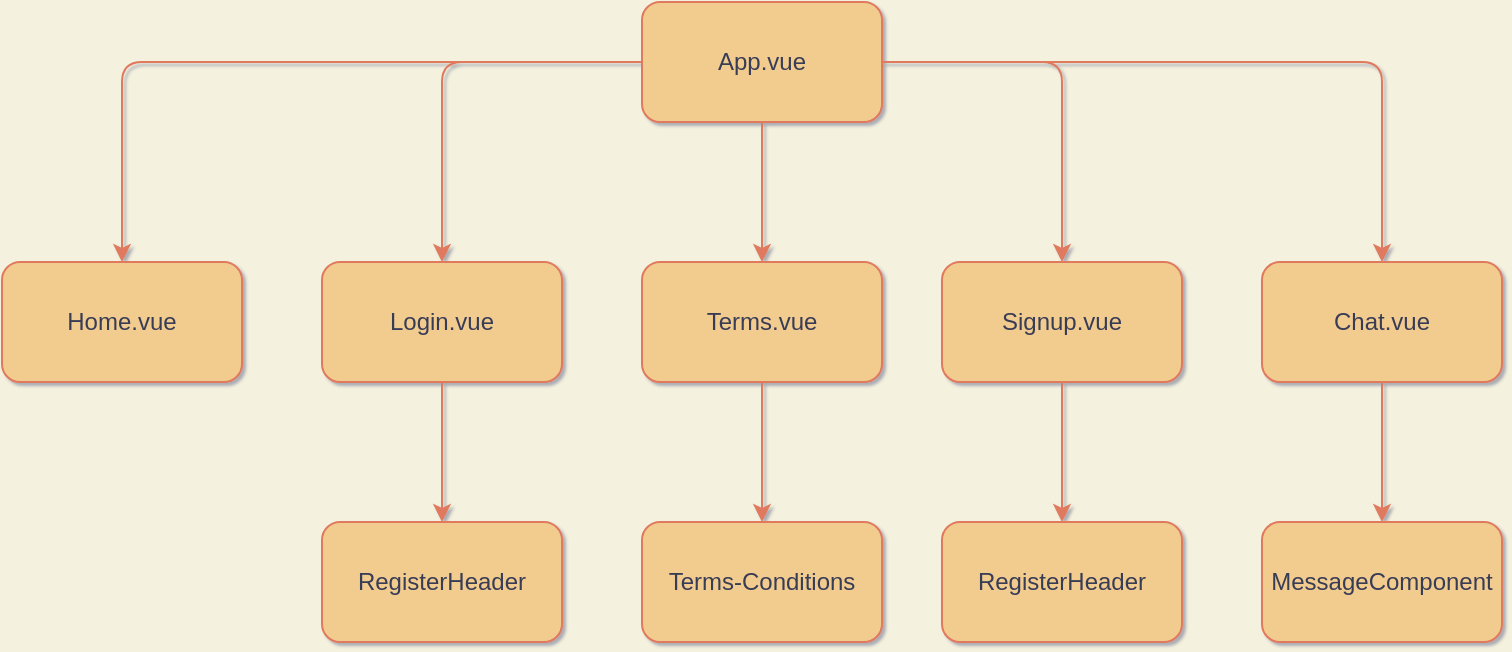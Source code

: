 <mxfile version="20.3.0" type="device"><diagram id="iCcvspnlpR_-3BnbhhrX" name="Page-1"><mxGraphModel dx="989" dy="610" grid="1" gridSize="10" guides="1" tooltips="1" connect="1" arrows="1" fold="1" page="1" pageScale="1" pageWidth="850" pageHeight="1100" background="#F4F1DE" math="0" shadow="1"><root><mxCell id="0"/><mxCell id="1" parent="0"/><mxCell id="_aWZquRbB3Iv12TKEIO9-3" value="" style="edgeStyle=orthogonalEdgeStyle;rounded=1;orthogonalLoop=1;jettySize=auto;html=1;labelBackgroundColor=#F4F1DE;strokeColor=#E07A5F;fontColor=#393C56;" parent="1" source="_aWZquRbB3Iv12TKEIO9-1" target="_aWZquRbB3Iv12TKEIO9-2" edge="1"><mxGeometry relative="1" as="geometry"/></mxCell><mxCell id="_aWZquRbB3Iv12TKEIO9-5" value="" style="edgeStyle=orthogonalEdgeStyle;rounded=1;orthogonalLoop=1;jettySize=auto;html=1;labelBackgroundColor=#F4F1DE;strokeColor=#E07A5F;fontColor=#393C56;" parent="1" source="_aWZquRbB3Iv12TKEIO9-1" target="_aWZquRbB3Iv12TKEIO9-4" edge="1"><mxGeometry relative="1" as="geometry"/></mxCell><mxCell id="_aWZquRbB3Iv12TKEIO9-8" value="" style="edgeStyle=orthogonalEdgeStyle;rounded=1;orthogonalLoop=1;jettySize=auto;html=1;labelBackgroundColor=#F4F1DE;strokeColor=#E07A5F;fontColor=#393C56;" parent="1" source="_aWZquRbB3Iv12TKEIO9-1" target="_aWZquRbB3Iv12TKEIO9-7" edge="1"><mxGeometry relative="1" as="geometry"/></mxCell><mxCell id="_aWZquRbB3Iv12TKEIO9-10" value="" style="edgeStyle=orthogonalEdgeStyle;rounded=1;orthogonalLoop=1;jettySize=auto;html=1;labelBackgroundColor=#F4F1DE;strokeColor=#E07A5F;fontColor=#393C56;" parent="1" source="_aWZquRbB3Iv12TKEIO9-1" target="_aWZquRbB3Iv12TKEIO9-9" edge="1"><mxGeometry relative="1" as="geometry"/></mxCell><mxCell id="_aWZquRbB3Iv12TKEIO9-12" value="" style="edgeStyle=orthogonalEdgeStyle;rounded=1;orthogonalLoop=1;jettySize=auto;html=1;labelBackgroundColor=#F4F1DE;strokeColor=#E07A5F;fontColor=#393C56;" parent="1" source="_aWZquRbB3Iv12TKEIO9-1" target="_aWZquRbB3Iv12TKEIO9-11" edge="1"><mxGeometry relative="1" as="geometry"/></mxCell><mxCell id="_aWZquRbB3Iv12TKEIO9-1" value="App.vue" style="rounded=1;whiteSpace=wrap;html=1;fillColor=#F2CC8F;strokeColor=#E07A5F;fontColor=#393C56;" parent="1" vertex="1"><mxGeometry x="350" y="80" width="120" height="60" as="geometry"/></mxCell><mxCell id="_aWZquRbB3Iv12TKEIO9-2" value="Home.vue" style="rounded=1;whiteSpace=wrap;html=1;fillColor=#F2CC8F;strokeColor=#E07A5F;fontColor=#393C56;" parent="1" vertex="1"><mxGeometry x="30" y="210" width="120" height="60" as="geometry"/></mxCell><mxCell id="_aWZquRbB3Iv12TKEIO9-18" value="" style="edgeStyle=orthogonalEdgeStyle;rounded=1;orthogonalLoop=1;jettySize=auto;html=1;labelBackgroundColor=#F4F1DE;strokeColor=#E07A5F;fontColor=#393C56;" parent="1" source="_aWZquRbB3Iv12TKEIO9-4" target="_aWZquRbB3Iv12TKEIO9-17" edge="1"><mxGeometry relative="1" as="geometry"/></mxCell><mxCell id="_aWZquRbB3Iv12TKEIO9-4" value="Login.vue" style="whiteSpace=wrap;html=1;rounded=1;fillColor=#F2CC8F;strokeColor=#E07A5F;fontColor=#393C56;" parent="1" vertex="1"><mxGeometry x="190" y="210" width="120" height="60" as="geometry"/></mxCell><mxCell id="_aWZquRbB3Iv12TKEIO9-22" style="edgeStyle=orthogonalEdgeStyle;rounded=1;orthogonalLoop=1;jettySize=auto;html=1;labelBackgroundColor=#F4F1DE;strokeColor=#E07A5F;fontColor=#393C56;" parent="1" source="_aWZquRbB3Iv12TKEIO9-7" target="_aWZquRbB3Iv12TKEIO9-20" edge="1"><mxGeometry relative="1" as="geometry"/></mxCell><mxCell id="_aWZquRbB3Iv12TKEIO9-7" value="Signup.vue" style="whiteSpace=wrap;html=1;rounded=1;fillColor=#F2CC8F;strokeColor=#E07A5F;fontColor=#393C56;" parent="1" vertex="1"><mxGeometry x="500" y="210" width="120" height="60" as="geometry"/></mxCell><mxCell id="_aWZquRbB3Iv12TKEIO9-14" value="" style="edgeStyle=orthogonalEdgeStyle;rounded=1;orthogonalLoop=1;jettySize=auto;html=1;labelBackgroundColor=#F4F1DE;strokeColor=#E07A5F;fontColor=#393C56;" parent="1" source="_aWZquRbB3Iv12TKEIO9-9" target="_aWZquRbB3Iv12TKEIO9-13" edge="1"><mxGeometry relative="1" as="geometry"/></mxCell><mxCell id="_aWZquRbB3Iv12TKEIO9-9" value="Chat.vue" style="whiteSpace=wrap;html=1;rounded=1;fillColor=#F2CC8F;strokeColor=#E07A5F;fontColor=#393C56;" parent="1" vertex="1"><mxGeometry x="660" y="210" width="120" height="60" as="geometry"/></mxCell><mxCell id="_aWZquRbB3Iv12TKEIO9-25" style="edgeStyle=orthogonalEdgeStyle;rounded=1;orthogonalLoop=1;jettySize=auto;html=1;labelBackgroundColor=#F4F1DE;strokeColor=#E07A5F;fontColor=#393C56;" parent="1" source="_aWZquRbB3Iv12TKEIO9-11" target="_aWZquRbB3Iv12TKEIO9-24" edge="1"><mxGeometry relative="1" as="geometry"/></mxCell><mxCell id="_aWZquRbB3Iv12TKEIO9-11" value="Terms.vue" style="whiteSpace=wrap;html=1;rounded=1;fillColor=#F2CC8F;strokeColor=#E07A5F;fontColor=#393C56;" parent="1" vertex="1"><mxGeometry x="350" y="210" width="120" height="60" as="geometry"/></mxCell><mxCell id="_aWZquRbB3Iv12TKEIO9-13" value="MessageComponent" style="whiteSpace=wrap;html=1;rounded=1;fillColor=#F2CC8F;strokeColor=#E07A5F;fontColor=#393C56;" parent="1" vertex="1"><mxGeometry x="660" y="340" width="120" height="60" as="geometry"/></mxCell><mxCell id="_aWZquRbB3Iv12TKEIO9-17" value="RegisterHeader" style="whiteSpace=wrap;html=1;rounded=1;fillColor=#F2CC8F;strokeColor=#E07A5F;fontColor=#393C56;" parent="1" vertex="1"><mxGeometry x="190" y="340" width="120" height="60" as="geometry"/></mxCell><mxCell id="_aWZquRbB3Iv12TKEIO9-20" value="RegisterHeader" style="whiteSpace=wrap;html=1;rounded=1;fillColor=#F2CC8F;strokeColor=#E07A5F;fontColor=#393C56;" parent="1" vertex="1"><mxGeometry x="500" y="340" width="120" height="60" as="geometry"/></mxCell><mxCell id="_aWZquRbB3Iv12TKEIO9-24" value="Terms-Conditions" style="whiteSpace=wrap;html=1;rounded=1;fillColor=#F2CC8F;strokeColor=#E07A5F;fontColor=#393C56;" parent="1" vertex="1"><mxGeometry x="350" y="340" width="120" height="60" as="geometry"/></mxCell></root></mxGraphModel></diagram></mxfile>